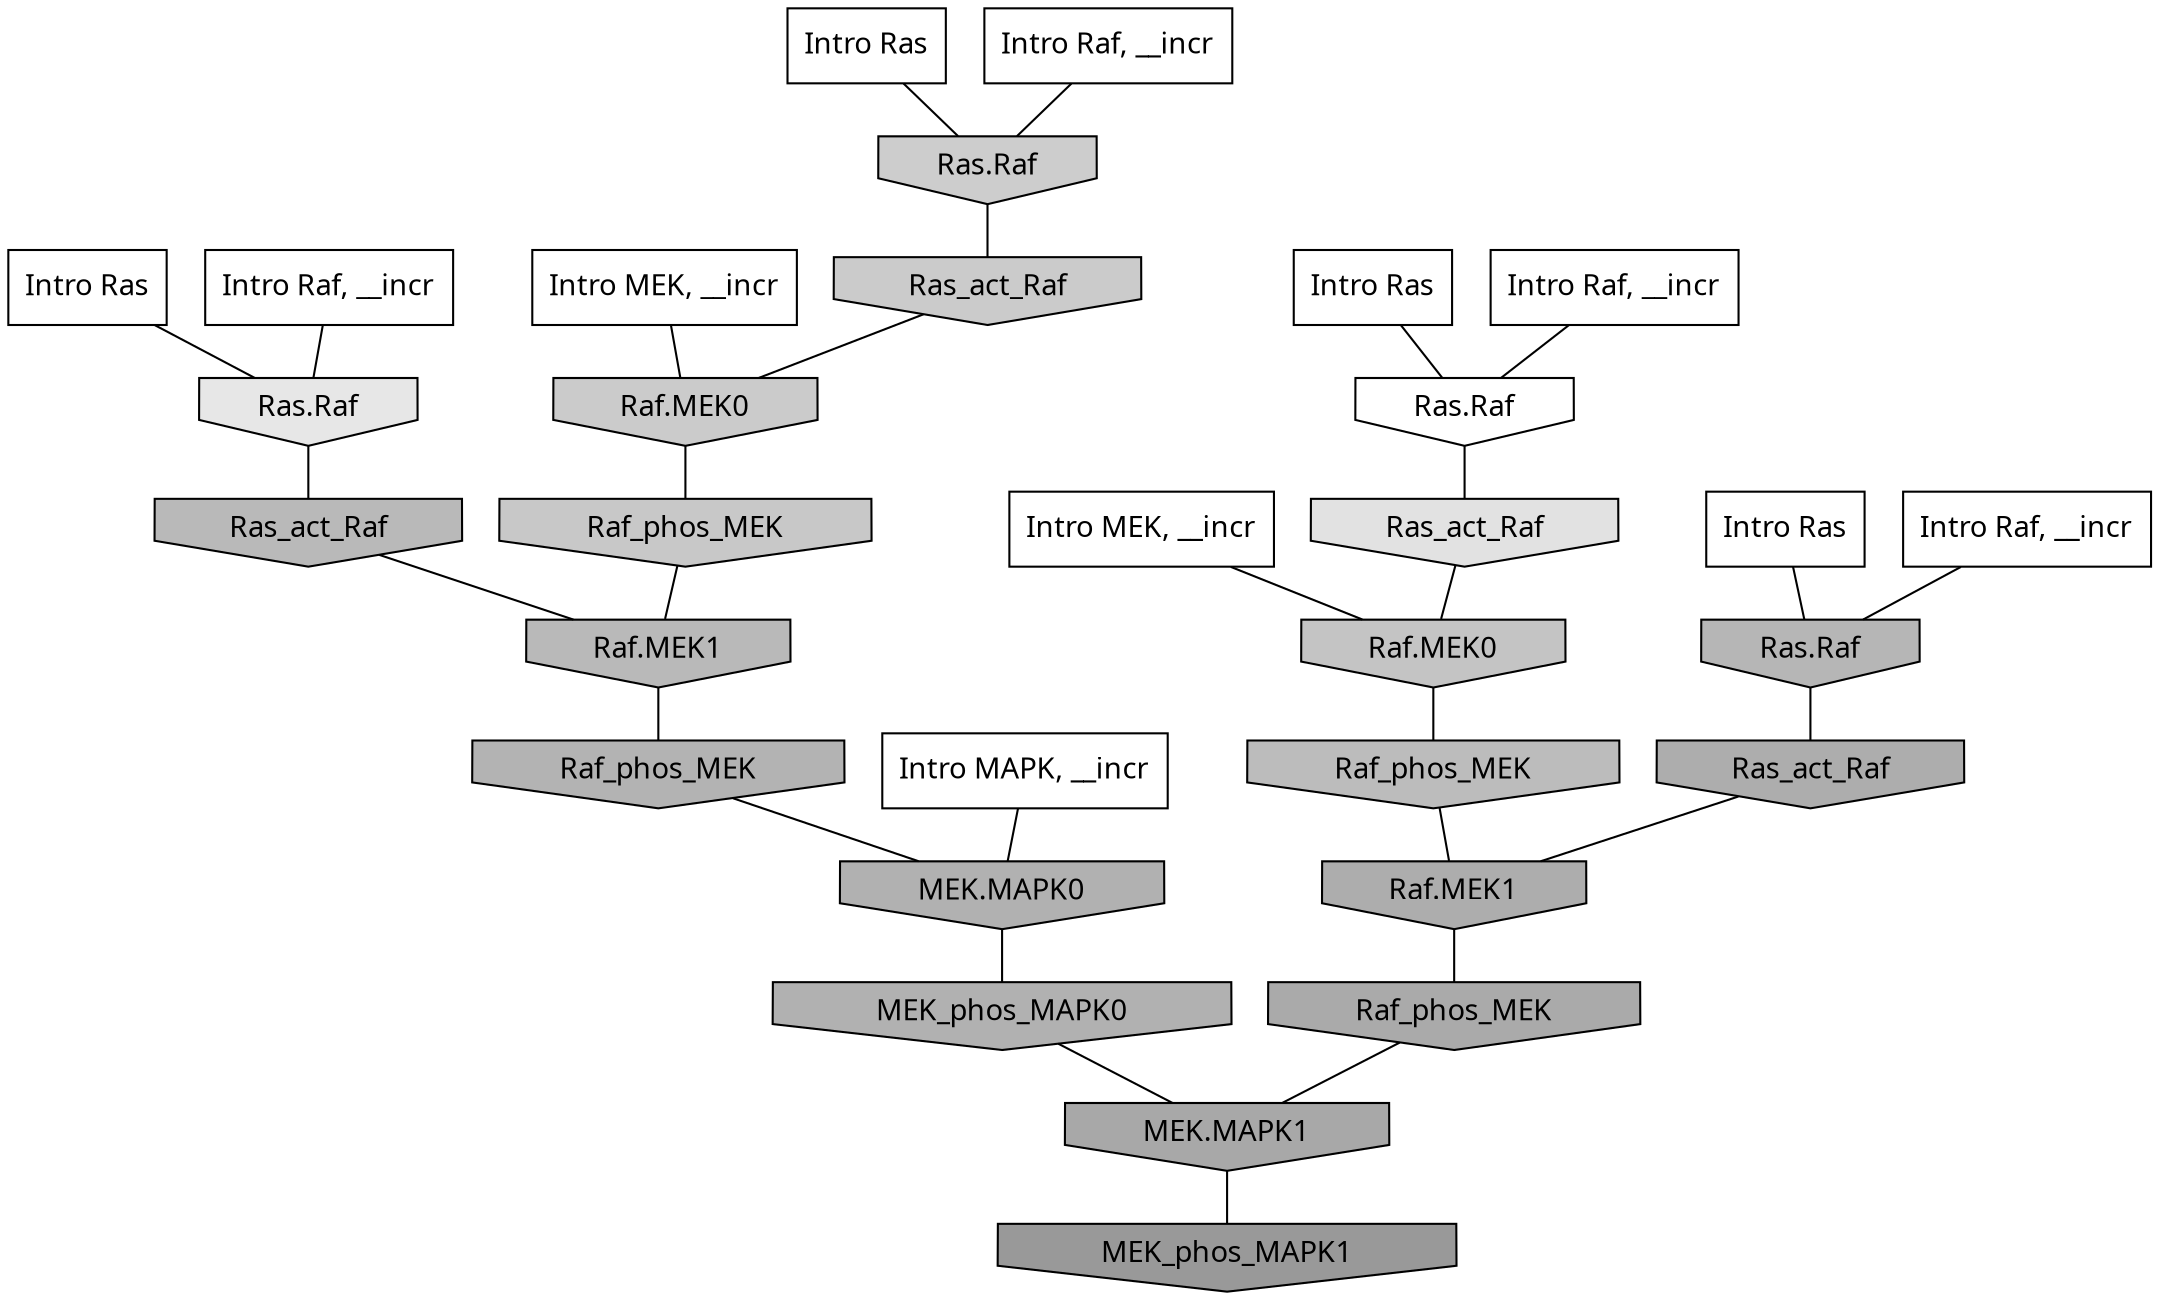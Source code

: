 digraph G{
  rankdir="TB";
  ranksep=0.30;
  node [fontname="CMU Serif"];
  edge [fontname="CMU Serif"];
  
  19 [label="Intro Ras", shape=rectangle, style=filled, fillcolor="0.000 0.000 1.000"]
  
  54 [label="Intro Ras", shape=rectangle, style=filled, fillcolor="0.000 0.000 1.000"]
  
  64 [label="Intro Ras", shape=rectangle, style=filled, fillcolor="0.000 0.000 1.000"]
  
  82 [label="Intro Ras", shape=rectangle, style=filled, fillcolor="0.000 0.000 1.000"]
  
  203 [label="Intro Raf, __incr", shape=rectangle, style=filled, fillcolor="0.000 0.000 1.000"]
  
  699 [label="Intro Raf, __incr", shape=rectangle, style=filled, fillcolor="0.000 0.000 1.000"]
  
  710 [label="Intro Raf, __incr", shape=rectangle, style=filled, fillcolor="0.000 0.000 1.000"]
  
  1091 [label="Intro Raf, __incr", shape=rectangle, style=filled, fillcolor="0.000 0.000 1.000"]
  
  1360 [label="Intro MEK, __incr", shape=rectangle, style=filled, fillcolor="0.000 0.000 1.000"]
  
  1996 [label="Intro MEK, __incr", shape=rectangle, style=filled, fillcolor="0.000 0.000 1.000"]
  
  2324 [label="Intro MAPK, __incr", shape=rectangle, style=filled, fillcolor="0.000 0.000 1.000"]
  
  3235 [label="Ras.Raf", shape=invhouse, style=filled, fillcolor="0.000 0.000 1.000"]
  
  4227 [label="Ras.Raf", shape=invhouse, style=filled, fillcolor="0.000 0.000 0.903"]
  
  4482 [label="Ras_act_Raf", shape=invhouse, style=filled, fillcolor="0.000 0.000 0.884"]
  
  5775 [label="Ras.Raf", shape=invhouse, style=filled, fillcolor="0.000 0.000 0.801"]
  
  5879 [label="Ras_act_Raf", shape=invhouse, style=filled, fillcolor="0.000 0.000 0.796"]
  
  5882 [label="Raf.MEK0", shape=invhouse, style=filled, fillcolor="0.000 0.000 0.796"]
  
  6077 [label="Raf_phos_MEK", shape=invhouse, style=filled, fillcolor="0.000 0.000 0.785"]
  
  6384 [label="Raf.MEK0", shape=invhouse, style=filled, fillcolor="0.000 0.000 0.769"]
  
  7240 [label="Raf_phos_MEK", shape=invhouse, style=filled, fillcolor="0.000 0.000 0.736"]
  
  7633 [label="Ras_act_Raf", shape=invhouse, style=filled, fillcolor="0.000 0.000 0.723"]
  
  7635 [label="Raf.MEK1", shape=invhouse, style=filled, fillcolor="0.000 0.000 0.723"]
  
  7893 [label="Ras.Raf", shape=invhouse, style=filled, fillcolor="0.000 0.000 0.714"]
  
  8254 [label="Raf_phos_MEK", shape=invhouse, style=filled, fillcolor="0.000 0.000 0.703"]
  
  8507 [label="MEK.MAPK0", shape=invhouse, style=filled, fillcolor="0.000 0.000 0.694"]
  
  8574 [label="MEK_phos_MAPK0", shape=invhouse, style=filled, fillcolor="0.000 0.000 0.692"]
  
  9018 [label="Ras_act_Raf", shape=invhouse, style=filled, fillcolor="0.000 0.000 0.677"]
  
  9020 [label="Raf.MEK1", shape=invhouse, style=filled, fillcolor="0.000 0.000 0.677"]
  
  9537 [label="Raf_phos_MEK", shape=invhouse, style=filled, fillcolor="0.000 0.000 0.665"]
  
  9777 [label="MEK.MAPK1", shape=invhouse, style=filled, fillcolor="0.000 0.000 0.659"]
  
  12666 [label="MEK_phos_MAPK1", shape=invhouse, style=filled, fillcolor="0.000 0.000 0.600"]
  
  
  9777 -> 12666 [dir=none, color="0.000 0.000 0.000"] 
  9537 -> 9777 [dir=none, color="0.000 0.000 0.000"] 
  9020 -> 9537 [dir=none, color="0.000 0.000 0.000"] 
  9018 -> 9020 [dir=none, color="0.000 0.000 0.000"] 
  8574 -> 9777 [dir=none, color="0.000 0.000 0.000"] 
  8507 -> 8574 [dir=none, color="0.000 0.000 0.000"] 
  8254 -> 8507 [dir=none, color="0.000 0.000 0.000"] 
  7893 -> 9018 [dir=none, color="0.000 0.000 0.000"] 
  7635 -> 8254 [dir=none, color="0.000 0.000 0.000"] 
  7633 -> 7635 [dir=none, color="0.000 0.000 0.000"] 
  7240 -> 9020 [dir=none, color="0.000 0.000 0.000"] 
  6384 -> 7240 [dir=none, color="0.000 0.000 0.000"] 
  6077 -> 7635 [dir=none, color="0.000 0.000 0.000"] 
  5882 -> 6077 [dir=none, color="0.000 0.000 0.000"] 
  5879 -> 5882 [dir=none, color="0.000 0.000 0.000"] 
  5775 -> 5879 [dir=none, color="0.000 0.000 0.000"] 
  4482 -> 6384 [dir=none, color="0.000 0.000 0.000"] 
  4227 -> 7633 [dir=none, color="0.000 0.000 0.000"] 
  3235 -> 4482 [dir=none, color="0.000 0.000 0.000"] 
  2324 -> 8507 [dir=none, color="0.000 0.000 0.000"] 
  1996 -> 5882 [dir=none, color="0.000 0.000 0.000"] 
  1360 -> 6384 [dir=none, color="0.000 0.000 0.000"] 
  1091 -> 4227 [dir=none, color="0.000 0.000 0.000"] 
  710 -> 5775 [dir=none, color="0.000 0.000 0.000"] 
  699 -> 3235 [dir=none, color="0.000 0.000 0.000"] 
  203 -> 7893 [dir=none, color="0.000 0.000 0.000"] 
  82 -> 3235 [dir=none, color="0.000 0.000 0.000"] 
  64 -> 5775 [dir=none, color="0.000 0.000 0.000"] 
  54 -> 7893 [dir=none, color="0.000 0.000 0.000"] 
  19 -> 4227 [dir=none, color="0.000 0.000 0.000"] 
  
  }
